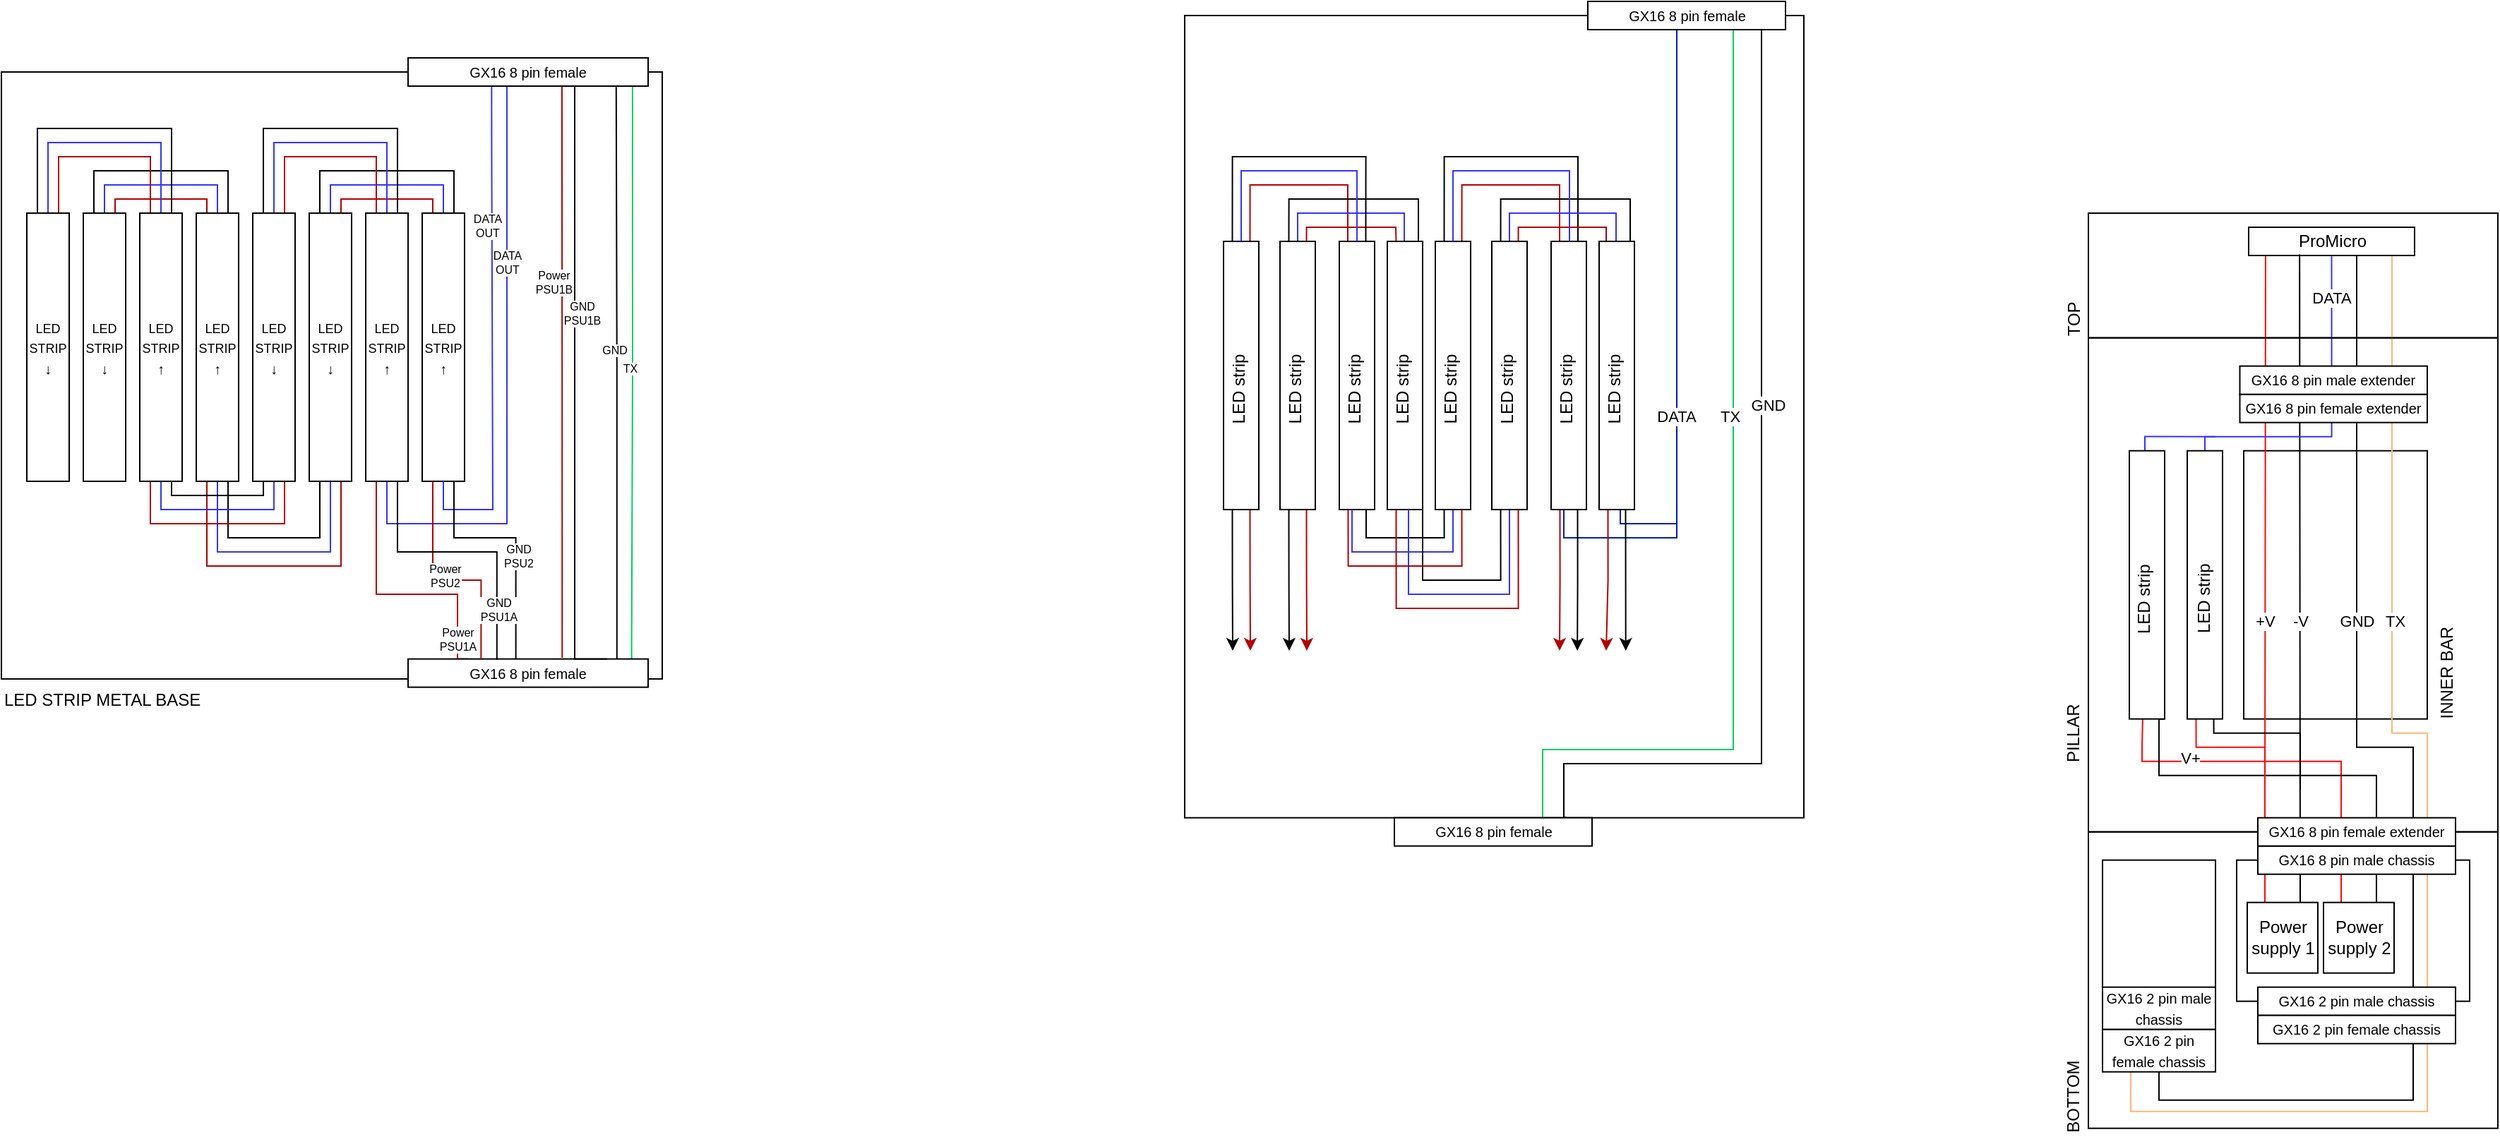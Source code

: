 <mxfile version="24.8.3">
  <diagram name="Pagina-1" id="Ac-OBfrbWdnEvAkecJNc">
    <mxGraphModel dx="2549" dy="418" grid="1" gridSize="10" guides="1" tooltips="1" connect="1" arrows="1" fold="1" page="1" pageScale="1" pageWidth="827" pageHeight="1169" math="0" shadow="0">
      <root>
        <mxCell id="0" />
        <mxCell id="1" parent="0" />
        <mxCell id="9Q_260vBjeD41utI28-m-216" value="" style="rounded=0;whiteSpace=wrap;html=1;fillColor=none;movable=1;resizable=1;rotatable=1;deletable=1;editable=1;locked=0;connectable=1;" vertex="1" parent="1">
          <mxGeometry x="-1388" y="150" width="468" height="430" as="geometry" />
        </mxCell>
        <mxCell id="9Q_260vBjeD41utI28-m-12" value="" style="rounded=0;whiteSpace=wrap;html=1;fillColor=none;movable=1;resizable=1;rotatable=1;deletable=1;editable=1;locked=0;connectable=1;" vertex="1" parent="1">
          <mxGeometry x="-550" y="110" width="438.5" height="568.34" as="geometry" />
        </mxCell>
        <mxCell id="3HV2FhbQtEpWxZIPtwy0-86" value="" style="rounded=0;whiteSpace=wrap;html=1;fillColor=none;movable=1;resizable=1;rotatable=1;deletable=1;editable=1;locked=0;connectable=1;" parent="1" vertex="1">
          <mxGeometry x="195" y="708.34" width="165" height="100" as="geometry" />
        </mxCell>
        <mxCell id="3HV2FhbQtEpWxZIPtwy0-142" value="" style="rounded=0;whiteSpace=wrap;html=1;fillColor=none;movable=1;resizable=1;rotatable=1;deletable=1;editable=1;locked=0;connectable=1;" parent="1" vertex="1">
          <mxGeometry x="90" y="688.34" width="290" height="210" as="geometry" />
        </mxCell>
        <mxCell id="3HV2FhbQtEpWxZIPtwy0-84" value="" style="rounded=0;whiteSpace=wrap;html=1;fillColor=none;movable=1;resizable=1;rotatable=1;deletable=1;editable=1;locked=0;connectable=1;" parent="1" vertex="1">
          <mxGeometry x="90" y="338.34" width="290" height="350" as="geometry" />
        </mxCell>
        <mxCell id="3HV2FhbQtEpWxZIPtwy0-1" value="" style="rounded=0;whiteSpace=wrap;html=1;strokeWidth=1;fillColor=none;movable=1;resizable=1;rotatable=1;deletable=1;editable=1;locked=0;connectable=1;" parent="1" vertex="1">
          <mxGeometry x="200" y="418.34" width="130" height="190" as="geometry" />
        </mxCell>
        <mxCell id="3HV2FhbQtEpWxZIPtwy0-29" style="edgeStyle=orthogonalEdgeStyle;rounded=0;orthogonalLoop=1;jettySize=auto;html=1;endArrow=none;endFill=0;fillColor=#f8cecc;gradientColor=#ea6b66;strokeColor=#FF0808;entryX=0.102;entryY=0.983;entryDx=0;entryDy=0;entryPerimeter=0;" parent="1" target="3HV2FhbQtEpWxZIPtwy0-8" edge="1">
          <mxGeometry relative="1" as="geometry">
            <mxPoint x="220" y="378.34" as="targetPoint" />
            <mxPoint x="215" y="738.34" as="sourcePoint" />
            <Array as="points">
              <mxPoint x="215" y="668.34" />
              <mxPoint x="216" y="668.34" />
            </Array>
          </mxGeometry>
        </mxCell>
        <mxCell id="3HV2FhbQtEpWxZIPtwy0-30" value="+V" style="edgeLabel;html=1;align=center;verticalAlign=middle;resizable=0;points=[];" parent="3HV2FhbQtEpWxZIPtwy0-29" vertex="1" connectable="0">
          <mxGeometry x="-0.008" y="1" relative="1" as="geometry">
            <mxPoint y="28" as="offset" />
          </mxGeometry>
        </mxCell>
        <mxCell id="3HV2FhbQtEpWxZIPtwy0-40" style="edgeStyle=orthogonalEdgeStyle;rounded=0;orthogonalLoop=1;jettySize=auto;html=1;endArrow=none;endFill=0;entryX=0.307;entryY=0.964;entryDx=0;entryDy=0;entryPerimeter=0;" parent="1" target="3HV2FhbQtEpWxZIPtwy0-8" edge="1">
          <mxGeometry relative="1" as="geometry">
            <mxPoint x="244" y="368.34" as="targetPoint" />
            <mxPoint x="240" y="678.34" as="sourcePoint" />
            <Array as="points">
              <mxPoint x="240" y="738.34" />
              <mxPoint x="240" y="688.34" />
            </Array>
          </mxGeometry>
        </mxCell>
        <mxCell id="3HV2FhbQtEpWxZIPtwy0-41" value="-V" style="edgeLabel;html=1;align=center;verticalAlign=middle;resizable=0;points=[];" parent="3HV2FhbQtEpWxZIPtwy0-40" vertex="1" connectable="0">
          <mxGeometry x="-0.061" relative="1" as="geometry">
            <mxPoint y="-16" as="offset" />
          </mxGeometry>
        </mxCell>
        <mxCell id="3HV2FhbQtEpWxZIPtwy0-5" value="Power supply 1" style="rounded=0;whiteSpace=wrap;html=1;strokeWidth=1;fillColor=none;" parent="1" vertex="1">
          <mxGeometry x="202.5" y="738.34" width="50" height="50" as="geometry" />
        </mxCell>
        <mxCell id="3HV2FhbQtEpWxZIPtwy0-65" style="edgeStyle=orthogonalEdgeStyle;rounded=0;orthogonalLoop=1;jettySize=auto;html=1;endArrow=none;endFill=0;strokeColor=#FF0808;" parent="1" edge="1">
          <mxGeometry relative="1" as="geometry">
            <mxPoint x="216" y="250" as="targetPoint" />
            <mxPoint x="216" y="250" as="sourcePoint" />
          </mxGeometry>
        </mxCell>
        <mxCell id="3HV2FhbQtEpWxZIPtwy0-68" style="edgeStyle=orthogonalEdgeStyle;rounded=0;orthogonalLoop=1;jettySize=auto;html=1;exitX=0.75;exitY=1;exitDx=0;exitDy=0;endArrow=none;endFill=0;entryX=0.5;entryY=1;entryDx=0;entryDy=0;" parent="1" source="3HV2FhbQtEpWxZIPtwy0-8" target="3HV2FhbQtEpWxZIPtwy0-169" edge="1">
          <mxGeometry relative="1" as="geometry">
            <mxPoint x="284.75" y="860.84" as="targetPoint" />
            <Array as="points">
              <mxPoint x="280" y="280.34" />
              <mxPoint x="280" y="628.34" />
              <mxPoint x="320" y="628.34" />
              <mxPoint x="320" y="878.34" />
              <mxPoint x="140" y="878.34" />
            </Array>
          </mxGeometry>
        </mxCell>
        <mxCell id="3HV2FhbQtEpWxZIPtwy0-71" value="GND" style="edgeLabel;html=1;align=center;verticalAlign=middle;resizable=0;points=[];" parent="3HV2FhbQtEpWxZIPtwy0-68" vertex="1" connectable="0">
          <mxGeometry x="0.041" y="-2" relative="1" as="geometry">
            <mxPoint x="-38" y="-132" as="offset" />
          </mxGeometry>
        </mxCell>
        <mxCell id="3HV2FhbQtEpWxZIPtwy0-70" style="edgeStyle=orthogonalEdgeStyle;rounded=0;orthogonalLoop=1;jettySize=auto;html=1;exitX=0.75;exitY=1;exitDx=0;exitDy=0;endArrow=none;endFill=0;strokeColor=#FFB570;strokeWidth=1;entryX=0.25;entryY=1;entryDx=0;entryDy=0;" parent="1" source="3HV2FhbQtEpWxZIPtwy0-8" target="3HV2FhbQtEpWxZIPtwy0-169" edge="1">
          <mxGeometry relative="1" as="geometry">
            <mxPoint x="284.75" y="885.84" as="targetPoint" />
            <Array as="points">
              <mxPoint x="305" y="280.34" />
              <mxPoint x="305" y="618.34" />
              <mxPoint x="330" y="618.34" />
              <mxPoint x="330" y="886.34" />
              <mxPoint x="120" y="886.34" />
            </Array>
          </mxGeometry>
        </mxCell>
        <mxCell id="3HV2FhbQtEpWxZIPtwy0-72" value="TX" style="edgeLabel;html=1;align=center;verticalAlign=middle;resizable=0;points=[];" parent="3HV2FhbQtEpWxZIPtwy0-70" vertex="1" connectable="0">
          <mxGeometry x="0.113" y="-3" relative="1" as="geometry">
            <mxPoint x="-20" y="-194" as="offset" />
          </mxGeometry>
        </mxCell>
        <mxCell id="3HV2FhbQtEpWxZIPtwy0-8" value="ProMicro" style="rounded=0;whiteSpace=wrap;html=1;fillColor=none;" parent="1" vertex="1">
          <mxGeometry x="203.5" y="260" width="117.5" height="20" as="geometry" />
        </mxCell>
        <mxCell id="3HV2FhbQtEpWxZIPtwy0-143" style="edgeStyle=orthogonalEdgeStyle;rounded=0;orthogonalLoop=1;jettySize=auto;html=1;exitX=0.25;exitY=0;exitDx=0;exitDy=0;endArrow=none;endFill=0;strokeColor=#FF0808;entryX=0.379;entryY=0.992;entryDx=0;entryDy=0;entryPerimeter=0;" parent="1" source="3HV2FhbQtEpWxZIPtwy0-42" target="3HV2FhbQtEpWxZIPtwy0-107" edge="1">
          <mxGeometry relative="1" as="geometry">
            <mxPoint x="170" y="628.34" as="targetPoint" />
            <Array as="points">
              <mxPoint x="269" y="638.34" />
              <mxPoint x="128" y="638.34" />
              <mxPoint x="128" y="628.34" />
            </Array>
          </mxGeometry>
        </mxCell>
        <mxCell id="3HV2FhbQtEpWxZIPtwy0-144" style="edgeStyle=orthogonalEdgeStyle;rounded=0;orthogonalLoop=1;jettySize=auto;html=1;exitX=0.75;exitY=0;exitDx=0;exitDy=0;endArrow=none;endFill=0;entryX=1;entryY=1;entryDx=0;entryDy=0;" parent="1" source="3HV2FhbQtEpWxZIPtwy0-42" target="3HV2FhbQtEpWxZIPtwy0-107" edge="1">
          <mxGeometry relative="1" as="geometry">
            <mxPoint x="140" y="628.34" as="targetPoint" />
            <Array as="points">
              <mxPoint x="294" y="648.34" />
              <mxPoint x="140" y="648.34" />
              <mxPoint x="140" y="608.34" />
            </Array>
          </mxGeometry>
        </mxCell>
        <mxCell id="3HV2FhbQtEpWxZIPtwy0-42" value="Power supply 2" style="rounded=0;whiteSpace=wrap;html=1;strokeWidth=1;fillColor=none;" parent="1" vertex="1">
          <mxGeometry x="256.5" y="738.34" width="50" height="50" as="geometry" />
        </mxCell>
        <mxCell id="3HV2FhbQtEpWxZIPtwy0-66" style="edgeStyle=orthogonalEdgeStyle;rounded=0;orthogonalLoop=1;jettySize=auto;html=1;exitX=0.501;exitY=0.011;exitDx=0;exitDy=0;entryX=0.5;entryY=1;entryDx=0;entryDy=0;endArrow=none;endFill=0;strokeColor=#3333FF;exitPerimeter=0;" parent="1" source="3HV2FhbQtEpWxZIPtwy0-52" target="3HV2FhbQtEpWxZIPtwy0-8" edge="1">
          <mxGeometry relative="1" as="geometry">
            <mxPoint x="172.5" y="400.0" as="sourcePoint" />
            <Array as="points">
              <mxPoint x="173" y="408.34" />
              <mxPoint x="262" y="408.34" />
            </Array>
          </mxGeometry>
        </mxCell>
        <mxCell id="3HV2FhbQtEpWxZIPtwy0-67" value="DATA" style="edgeLabel;html=1;align=center;verticalAlign=middle;resizable=0;points=[];" parent="3HV2FhbQtEpWxZIPtwy0-66" vertex="1" connectable="0">
          <mxGeometry x="-0.258" y="-1" relative="1" as="geometry">
            <mxPoint x="16" y="-100" as="offset" />
          </mxGeometry>
        </mxCell>
        <mxCell id="3HV2FhbQtEpWxZIPtwy0-154" style="edgeStyle=orthogonalEdgeStyle;rounded=0;orthogonalLoop=1;jettySize=auto;html=1;exitX=0.25;exitY=1;exitDx=0;exitDy=0;endArrow=none;endFill=0;strokeColor=#FF0808;" parent="1" source="3HV2FhbQtEpWxZIPtwy0-52" edge="1">
          <mxGeometry relative="1" as="geometry">
            <mxPoint x="215" y="668.34" as="targetPoint" />
            <Array as="points">
              <mxPoint x="166" y="628.34" />
              <mxPoint x="215" y="628.34" />
            </Array>
          </mxGeometry>
        </mxCell>
        <mxCell id="9Q_260vBjeD41utI28-m-1" value="V+" style="edgeLabel;html=1;align=center;verticalAlign=middle;resizable=0;points=[];" vertex="1" connectable="0" parent="3HV2FhbQtEpWxZIPtwy0-154">
          <mxGeometry x="-0.633" y="-9" relative="1" as="geometry">
            <mxPoint x="-5" y="-2" as="offset" />
          </mxGeometry>
        </mxCell>
        <mxCell id="3HV2FhbQtEpWxZIPtwy0-155" style="edgeStyle=orthogonalEdgeStyle;rounded=0;orthogonalLoop=1;jettySize=auto;html=1;exitX=0.75;exitY=1;exitDx=0;exitDy=0;endArrow=none;endFill=0;" parent="1" source="3HV2FhbQtEpWxZIPtwy0-52" edge="1">
          <mxGeometry relative="1" as="geometry">
            <mxPoint x="240" y="658.34" as="targetPoint" />
            <Array as="points">
              <mxPoint x="179" y="618.34" />
              <mxPoint x="240" y="618.34" />
            </Array>
          </mxGeometry>
        </mxCell>
        <mxCell id="3HV2FhbQtEpWxZIPtwy0-52" value="" style="rounded=0;whiteSpace=wrap;html=1;" parent="1" vertex="1">
          <mxGeometry x="160" y="418.34" width="25" height="190" as="geometry" />
        </mxCell>
        <mxCell id="3HV2FhbQtEpWxZIPtwy0-64" value="LED strip" style="text;html=1;strokeColor=none;fillColor=none;align=center;verticalAlign=middle;whiteSpace=wrap;rounded=0;rotation=-90;" parent="1" vertex="1">
          <mxGeometry x="142.5" y="508.34" width="60" height="30" as="geometry" />
        </mxCell>
        <mxCell id="3HV2FhbQtEpWxZIPtwy0-85" value="" style="rounded=0;whiteSpace=wrap;html=1;fillColor=none;movable=1;resizable=1;rotatable=1;deletable=1;editable=1;locked=0;connectable=1;" parent="1" vertex="1">
          <mxGeometry x="90" y="250" width="290" height="88.34" as="geometry" />
        </mxCell>
        <mxCell id="3HV2FhbQtEpWxZIPtwy0-87" value="TOP" style="text;html=1;strokeColor=none;fillColor=none;align=left;verticalAlign=middle;whiteSpace=wrap;rounded=0;rotation=-90;" parent="1" vertex="1">
          <mxGeometry x="50" y="298.34" width="60" height="21.66" as="geometry" />
        </mxCell>
        <mxCell id="3HV2FhbQtEpWxZIPtwy0-88" value="PILLAR" style="text;html=1;strokeColor=none;fillColor=none;align=center;verticalAlign=middle;whiteSpace=wrap;rounded=0;rotation=-90;" parent="1" vertex="1">
          <mxGeometry x="50" y="603.34" width="60" height="30" as="geometry" />
        </mxCell>
        <mxCell id="3HV2FhbQtEpWxZIPtwy0-97" value="GX16 8 pin female extender" style="rounded=0;whiteSpace=wrap;html=1;fontSize=10;" parent="1" vertex="1">
          <mxGeometry x="197.25" y="378.34" width="132.75" height="20" as="geometry" />
        </mxCell>
        <mxCell id="3HV2FhbQtEpWxZIPtwy0-112" style="edgeStyle=orthogonalEdgeStyle;rounded=0;orthogonalLoop=1;jettySize=auto;html=1;endArrow=none;endFill=0;strokeColor=#3333FF;" parent="1" source="3HV2FhbQtEpWxZIPtwy0-107" edge="1">
          <mxGeometry relative="1" as="geometry">
            <mxPoint x="180" y="408.34" as="targetPoint" />
            <Array as="points">
              <mxPoint x="130" y="408.34" />
            </Array>
          </mxGeometry>
        </mxCell>
        <mxCell id="3HV2FhbQtEpWxZIPtwy0-119" value="" style="rounded=0;whiteSpace=wrap;html=1;fillColor=none;movable=1;resizable=1;rotatable=1;deletable=1;editable=1;locked=0;connectable=1;" parent="1" vertex="1">
          <mxGeometry x="100" y="708.34" width="80" height="100" as="geometry" />
        </mxCell>
        <mxCell id="3HV2FhbQtEpWxZIPtwy0-95" value="&lt;font style=&quot;font-size: 10px;&quot;&gt;GX16 8 pin male extender&lt;/font&gt;" style="rounded=0;whiteSpace=wrap;html=1;" parent="1" vertex="1">
          <mxGeometry x="197.25" y="358.34" width="132.75" height="20" as="geometry" />
        </mxCell>
        <mxCell id="3HV2FhbQtEpWxZIPtwy0-125" value="&lt;font style=&quot;font-size: 10px;&quot;&gt;GX16 8 pin male chassis&lt;/font&gt;" style="rounded=0;whiteSpace=wrap;html=1;" parent="1" vertex="1">
          <mxGeometry x="210" y="698.34" width="140" height="20" as="geometry" />
        </mxCell>
        <mxCell id="3HV2FhbQtEpWxZIPtwy0-130" value="&lt;font style=&quot;font-size: 10px;&quot;&gt;GX16 2 pin male chassis&lt;/font&gt;" style="rounded=0;whiteSpace=wrap;html=1;" parent="1" vertex="1">
          <mxGeometry x="210" y="798.34" width="140" height="20" as="geometry" />
        </mxCell>
        <mxCell id="3HV2FhbQtEpWxZIPtwy0-121" value="&lt;font style=&quot;font-size: 10px;&quot;&gt;GX16 2 pin male chassis&lt;/font&gt;" style="rounded=0;whiteSpace=wrap;html=1;" parent="1" vertex="1">
          <mxGeometry x="100" y="798.34" width="80" height="30" as="geometry" />
        </mxCell>
        <mxCell id="3HV2FhbQtEpWxZIPtwy0-160" value="BOTTOM" style="text;html=1;strokeColor=none;fillColor=none;align=left;verticalAlign=middle;whiteSpace=wrap;rounded=0;rotation=-90;" parent="1" vertex="1">
          <mxGeometry x="50" y="858.34" width="60" height="30" as="geometry" />
        </mxCell>
        <mxCell id="3HV2FhbQtEpWxZIPtwy0-105" value="&lt;font style=&quot;font-size: 10px;&quot;&gt;GX16 8 pin female extender&lt;/font&gt;" style="rounded=0;whiteSpace=wrap;html=1;" parent="1" vertex="1">
          <mxGeometry x="210" y="678.34" width="140" height="20" as="geometry" />
        </mxCell>
        <mxCell id="3HV2FhbQtEpWxZIPtwy0-168" value="&lt;font style=&quot;font-size: 10px;&quot;&gt;GX16 2 pin female chassis&lt;/font&gt;" style="rounded=0;whiteSpace=wrap;html=1;" parent="1" vertex="1">
          <mxGeometry x="210" y="818.34" width="140" height="20" as="geometry" />
        </mxCell>
        <mxCell id="3HV2FhbQtEpWxZIPtwy0-169" value="&lt;font style=&quot;font-size: 10px;&quot;&gt;GX16 2 pin female chassis&lt;/font&gt;" style="rounded=0;whiteSpace=wrap;html=1;" parent="1" vertex="1">
          <mxGeometry x="100" y="828.34" width="80" height="30" as="geometry" />
        </mxCell>
        <mxCell id="3HV2FhbQtEpWxZIPtwy0-170" value="INNER BAR" style="text;html=1;strokeColor=none;fillColor=none;align=center;verticalAlign=middle;whiteSpace=wrap;rounded=0;rotation=-90;" parent="1" vertex="1">
          <mxGeometry x="300" y="548.34" width="87.5" height="55" as="geometry" />
        </mxCell>
        <mxCell id="9Q_260vBjeD41utI28-m-32" style="edgeStyle=orthogonalEdgeStyle;rounded=0;orthogonalLoop=1;jettySize=auto;html=1;exitX=0.75;exitY=1;exitDx=0;exitDy=0;entryX=0.75;entryY=0;entryDx=0;entryDy=0;endArrow=none;endFill=0;strokeColor=#00CC66;fillColor=#6d8764;movable=1;resizable=1;rotatable=1;deletable=1;editable=1;locked=0;connectable=1;" edge="1" parent="1" source="9Q_260vBjeD41utI28-m-13" target="9Q_260vBjeD41utI28-m-16">
          <mxGeometry relative="1" as="geometry">
            <Array as="points">
              <mxPoint x="-161.5" y="120" />
              <mxPoint x="-161.5" y="630" />
              <mxPoint x="-296.5" y="630" />
            </Array>
          </mxGeometry>
        </mxCell>
        <mxCell id="9Q_260vBjeD41utI28-m-35" value="TX" style="edgeLabel;html=1;align=center;verticalAlign=middle;resizable=1;points=[];movable=1;rotatable=1;deletable=1;editable=1;locked=0;connectable=1;" vertex="1" connectable="0" parent="9Q_260vBjeD41utI28-m-32">
          <mxGeometry x="-0.208" y="-3" relative="1" as="geometry">
            <mxPoint as="offset" />
          </mxGeometry>
        </mxCell>
        <mxCell id="9Q_260vBjeD41utI28-m-33" style="edgeStyle=orthogonalEdgeStyle;rounded=0;orthogonalLoop=1;jettySize=auto;html=1;exitX=1;exitY=1;exitDx=0;exitDy=0;entryX=0.867;entryY=0.083;entryDx=0;entryDy=0;endArrow=none;endFill=0;movable=1;resizable=1;rotatable=1;deletable=1;editable=1;locked=0;connectable=1;entryPerimeter=0;" edge="1" parent="1" source="9Q_260vBjeD41utI28-m-13" target="9Q_260vBjeD41utI28-m-16">
          <mxGeometry relative="1" as="geometry">
            <Array as="points">
              <mxPoint x="-141.5" y="120" />
              <mxPoint x="-141.5" y="640" />
              <mxPoint x="-281.5" y="640" />
              <mxPoint x="-281.5" y="678" />
              <mxPoint x="-280.5" y="678" />
            </Array>
          </mxGeometry>
        </mxCell>
        <mxCell id="9Q_260vBjeD41utI28-m-34" value="GND" style="edgeLabel;html=1;align=center;verticalAlign=middle;resizable=1;points=[];movable=1;rotatable=1;deletable=1;editable=1;locked=0;connectable=1;" vertex="1" connectable="0" parent="9Q_260vBjeD41utI28-m-33">
          <mxGeometry x="-0.213" y="4" relative="1" as="geometry">
            <mxPoint as="offset" />
          </mxGeometry>
        </mxCell>
        <mxCell id="9Q_260vBjeD41utI28-m-36" style="rounded=0;orthogonalLoop=1;jettySize=auto;html=1;exitX=0.45;exitY=1;exitDx=0;exitDy=0;fillColor=#0050ef;strokeColor=#001DBC;endArrow=none;endFill=0;edgeStyle=orthogonalEdgeStyle;exitPerimeter=0;movable=1;resizable=1;rotatable=1;deletable=1;editable=1;locked=0;connectable=1;" edge="1" parent="1" source="9Q_260vBjeD41utI28-m-13">
          <mxGeometry relative="1" as="geometry">
            <mxPoint x="-241.5" y="460" as="targetPoint" />
            <Array as="points">
              <mxPoint x="-201.5" y="470" />
              <mxPoint x="-241.5" y="470" />
            </Array>
          </mxGeometry>
        </mxCell>
        <mxCell id="9Q_260vBjeD41utI28-m-72" style="rounded=0;orthogonalLoop=1;jettySize=auto;html=1;endArrow=none;endFill=0;fillColor=#0050ef;strokeColor=#001DBC;edgeStyle=orthogonalEdgeStyle;movable=1;resizable=1;rotatable=1;deletable=1;editable=1;locked=0;connectable=1;" edge="1" parent="1">
          <mxGeometry relative="1" as="geometry">
            <mxPoint x="-201.5" y="470" as="sourcePoint" />
            <mxPoint x="-281.5" y="460" as="targetPoint" />
            <Array as="points">
              <mxPoint x="-201.5" y="480" />
              <mxPoint x="-281.5" y="480" />
            </Array>
          </mxGeometry>
        </mxCell>
        <mxCell id="9Q_260vBjeD41utI28-m-73" value="DATA" style="edgeLabel;html=1;align=center;verticalAlign=middle;resizable=1;points=[];movable=1;rotatable=1;deletable=1;editable=1;locked=0;connectable=1;" vertex="1" connectable="0" parent="9Q_260vBjeD41utI28-m-72">
          <mxGeometry x="0.101" y="-2" relative="1" as="geometry">
            <mxPoint x="50" y="-84" as="offset" />
          </mxGeometry>
        </mxCell>
        <mxCell id="9Q_260vBjeD41utI28-m-13" value="&lt;font style=&quot;font-size: 10px;&quot;&gt;GX16 8 pin female&lt;/font&gt;" style="rounded=0;whiteSpace=wrap;html=1;movable=1;resizable=1;rotatable=1;deletable=1;editable=1;locked=0;connectable=1;" vertex="1" parent="1">
          <mxGeometry x="-264.5" y="100.0" width="140" height="20" as="geometry" />
        </mxCell>
        <mxCell id="9Q_260vBjeD41utI28-m-16" value="&lt;font style=&quot;font-size: 10px;&quot;&gt;GX16 8 pin female&lt;/font&gt;" style="rounded=0;whiteSpace=wrap;html=1;movable=1;resizable=1;rotatable=1;deletable=1;editable=1;locked=0;connectable=1;" vertex="1" parent="1">
          <mxGeometry x="-401.5" y="678.34" width="140" height="20" as="geometry" />
        </mxCell>
        <mxCell id="9Q_260vBjeD41utI28-m-19" value="" style="group" vertex="1" connectable="0" parent="1">
          <mxGeometry x="115.0" y="418.34" width="30.0" height="190.0" as="geometry" />
        </mxCell>
        <mxCell id="3HV2FhbQtEpWxZIPtwy0-107" value="" style="rounded=0;whiteSpace=wrap;html=1;" parent="9Q_260vBjeD41utI28-m-19" vertex="1">
          <mxGeometry x="4.0" width="25" height="190" as="geometry" />
        </mxCell>
        <mxCell id="3HV2FhbQtEpWxZIPtwy0-108" value="LED strip" style="text;html=1;strokeColor=none;fillColor=none;align=center;verticalAlign=middle;whiteSpace=wrap;rounded=0;rotation=-90;" parent="9Q_260vBjeD41utI28-m-19" vertex="1">
          <mxGeometry x="-15.0" y="90" width="60" height="30" as="geometry" />
        </mxCell>
        <mxCell id="9Q_260vBjeD41utI28-m-23" value="" style="group;movable=1;resizable=1;rotatable=1;deletable=1;editable=1;locked=0;connectable=1;" vertex="1" connectable="0" parent="1">
          <mxGeometry x="-541.5" y="211.66" width="45.0" height="248.34" as="geometry" />
        </mxCell>
        <mxCell id="9Q_260vBjeD41utI28-m-20" value="" style="group;movable=1;resizable=1;rotatable=1;deletable=1;editable=1;locked=0;connectable=1;" vertex="1" connectable="0" parent="9Q_260vBjeD41utI28-m-23">
          <mxGeometry x="15" y="58.34" width="30.0" height="190.0" as="geometry" />
        </mxCell>
        <mxCell id="9Q_260vBjeD41utI28-m-122" style="edgeStyle=orthogonalEdgeStyle;rounded=0;orthogonalLoop=1;jettySize=auto;html=1;exitX=0.75;exitY=0;exitDx=0;exitDy=0;endArrow=none;endFill=0;fillColor=#e51400;strokeColor=#B20000;movable=1;resizable=1;rotatable=1;deletable=1;editable=1;locked=0;connectable=1;" edge="1" parent="9Q_260vBjeD41utI28-m-20" source="9Q_260vBjeD41utI28-m-21">
          <mxGeometry relative="1" as="geometry">
            <mxPoint x="92.0" y="0.143" as="targetPoint" />
            <Array as="points">
              <mxPoint x="23" y="-40" />
              <mxPoint x="92" y="-40" />
            </Array>
          </mxGeometry>
        </mxCell>
        <mxCell id="9Q_260vBjeD41utI28-m-160" style="edgeStyle=orthogonalEdgeStyle;rounded=0;orthogonalLoop=1;jettySize=auto;html=1;exitX=0.75;exitY=1;exitDx=0;exitDy=0;fillColor=#e51400;strokeColor=#B20000;movable=1;resizable=1;rotatable=1;deletable=1;editable=1;locked=0;connectable=1;" edge="1" parent="9Q_260vBjeD41utI28-m-20" source="9Q_260vBjeD41utI28-m-21">
          <mxGeometry relative="1" as="geometry">
            <mxPoint x="23.0" y="290" as="targetPoint" />
          </mxGeometry>
        </mxCell>
        <mxCell id="9Q_260vBjeD41utI28-m-161" style="edgeStyle=orthogonalEdgeStyle;rounded=0;orthogonalLoop=1;jettySize=auto;html=1;exitX=0.25;exitY=1;exitDx=0;exitDy=0;movable=1;resizable=1;rotatable=1;deletable=1;editable=1;locked=0;connectable=1;" edge="1" parent="9Q_260vBjeD41utI28-m-20" source="9Q_260vBjeD41utI28-m-21">
          <mxGeometry relative="1" as="geometry">
            <mxPoint x="10.5" y="290" as="targetPoint" />
          </mxGeometry>
        </mxCell>
        <mxCell id="9Q_260vBjeD41utI28-m-21" value="" style="rounded=0;whiteSpace=wrap;html=1;movable=1;resizable=1;rotatable=1;deletable=1;editable=1;locked=0;connectable=1;" vertex="1" parent="9Q_260vBjeD41utI28-m-20">
          <mxGeometry x="4.0" width="25" height="190" as="geometry" />
        </mxCell>
        <mxCell id="9Q_260vBjeD41utI28-m-22" value="LED strip" style="text;html=1;strokeColor=none;fillColor=none;align=center;verticalAlign=middle;whiteSpace=wrap;rounded=0;rotation=-90;movable=1;resizable=1;rotatable=1;deletable=1;editable=1;locked=0;connectable=1;" vertex="1" parent="9Q_260vBjeD41utI28-m-20">
          <mxGeometry x="-15.0" y="90" width="60" height="30" as="geometry" />
        </mxCell>
        <mxCell id="9Q_260vBjeD41utI28-m-29" value="" style="group;movable=1;resizable=1;rotatable=1;deletable=1;editable=1;locked=0;connectable=1;" vertex="1" connectable="0" parent="1">
          <mxGeometry x="-486.5" y="270" width="30.0" height="190.0" as="geometry" />
        </mxCell>
        <mxCell id="9Q_260vBjeD41utI28-m-114" style="edgeStyle=orthogonalEdgeStyle;rounded=0;orthogonalLoop=1;jettySize=auto;html=1;exitX=0.5;exitY=0;exitDx=0;exitDy=0;endArrow=none;endFill=0;strokeColor=#3333FF;movable=1;resizable=1;rotatable=1;deletable=1;editable=1;locked=0;connectable=1;" edge="1" parent="9Q_260vBjeD41utI28-m-29" source="9Q_260vBjeD41utI28-m-30">
          <mxGeometry relative="1" as="geometry">
            <mxPoint x="92.0" y="-0.276" as="targetPoint" />
            <Array as="points">
              <mxPoint x="17" y="-20" />
              <mxPoint x="92" y="-20" />
            </Array>
          </mxGeometry>
        </mxCell>
        <mxCell id="9Q_260vBjeD41utI28-m-115" style="edgeStyle=orthogonalEdgeStyle;rounded=0;orthogonalLoop=1;jettySize=auto;html=1;exitX=0.25;exitY=0;exitDx=0;exitDy=0;endArrow=none;endFill=0;movable=1;resizable=1;rotatable=1;deletable=1;editable=1;locked=0;connectable=1;" edge="1" parent="9Q_260vBjeD41utI28-m-29" source="9Q_260vBjeD41utI28-m-30">
          <mxGeometry relative="1" as="geometry">
            <mxPoint x="102.0" y="-0.276" as="targetPoint" />
            <Array as="points">
              <mxPoint x="10" y="-30" />
              <mxPoint x="102" y="-30" />
            </Array>
          </mxGeometry>
        </mxCell>
        <mxCell id="9Q_260vBjeD41utI28-m-158" style="edgeStyle=orthogonalEdgeStyle;rounded=0;orthogonalLoop=1;jettySize=auto;html=1;exitX=0.75;exitY=1;exitDx=0;exitDy=0;fillColor=#e51400;strokeColor=#B20000;movable=1;resizable=1;rotatable=1;deletable=1;editable=1;locked=0;connectable=1;" edge="1" parent="9Q_260vBjeD41utI28-m-29" source="9Q_260vBjeD41utI28-m-30">
          <mxGeometry relative="1" as="geometry">
            <mxPoint x="23.0" y="290" as="targetPoint" />
          </mxGeometry>
        </mxCell>
        <mxCell id="9Q_260vBjeD41utI28-m-159" style="edgeStyle=orthogonalEdgeStyle;rounded=0;orthogonalLoop=1;jettySize=auto;html=1;exitX=0.25;exitY=1;exitDx=0;exitDy=0;movable=1;resizable=1;rotatable=1;deletable=1;editable=1;locked=0;connectable=1;" edge="1" parent="9Q_260vBjeD41utI28-m-29" source="9Q_260vBjeD41utI28-m-30">
          <mxGeometry relative="1" as="geometry">
            <mxPoint x="10.5" y="290" as="targetPoint" />
          </mxGeometry>
        </mxCell>
        <mxCell id="9Q_260vBjeD41utI28-m-30" value="" style="rounded=0;whiteSpace=wrap;html=1;movable=1;resizable=1;rotatable=1;deletable=1;editable=1;locked=0;connectable=1;" vertex="1" parent="9Q_260vBjeD41utI28-m-29">
          <mxGeometry x="4.0" width="25" height="190" as="geometry" />
        </mxCell>
        <mxCell id="9Q_260vBjeD41utI28-m-31" value="LED strip" style="text;html=1;strokeColor=none;fillColor=none;align=center;verticalAlign=middle;whiteSpace=wrap;rounded=0;rotation=-90;movable=1;resizable=1;rotatable=1;deletable=1;editable=1;locked=0;connectable=1;" vertex="1" parent="9Q_260vBjeD41utI28-m-29">
          <mxGeometry x="-15.0" y="90" width="60" height="30" as="geometry" />
        </mxCell>
        <mxCell id="9Q_260vBjeD41utI28-m-103" value="" style="group;movable=1;resizable=1;rotatable=1;deletable=1;editable=1;locked=0;connectable=1;" vertex="1" connectable="0" parent="1">
          <mxGeometry x="-444.5" y="270" width="30.0" height="190.0" as="geometry" />
        </mxCell>
        <mxCell id="9Q_260vBjeD41utI28-m-104" value="" style="rounded=0;whiteSpace=wrap;html=1;movable=1;resizable=1;rotatable=1;deletable=1;editable=1;locked=0;connectable=1;" vertex="1" parent="9Q_260vBjeD41utI28-m-103">
          <mxGeometry x="4.0" width="25" height="190" as="geometry" />
        </mxCell>
        <mxCell id="9Q_260vBjeD41utI28-m-105" value="LED strip" style="text;html=1;strokeColor=none;fillColor=none;align=center;verticalAlign=middle;whiteSpace=wrap;rounded=0;rotation=-90;movable=1;resizable=1;rotatable=1;deletable=1;editable=1;locked=0;connectable=1;" vertex="1" parent="9Q_260vBjeD41utI28-m-103">
          <mxGeometry x="-15.0" y="90" width="60" height="30" as="geometry" />
        </mxCell>
        <mxCell id="9Q_260vBjeD41utI28-m-109" value="" style="group;movable=1;resizable=1;rotatable=1;deletable=1;editable=1;locked=0;connectable=1;" vertex="1" connectable="0" parent="1">
          <mxGeometry x="-425.5" y="211.66" width="45.0" height="248.34" as="geometry" />
        </mxCell>
        <mxCell id="9Q_260vBjeD41utI28-m-110" value="" style="group;movable=1;resizable=1;rotatable=1;deletable=1;editable=1;locked=0;connectable=1;" vertex="1" connectable="0" parent="9Q_260vBjeD41utI28-m-109">
          <mxGeometry x="15" y="58.34" width="30.0" height="190.0" as="geometry" />
        </mxCell>
        <mxCell id="9Q_260vBjeD41utI28-m-111" value="" style="rounded=0;whiteSpace=wrap;html=1;movable=1;resizable=1;rotatable=1;deletable=1;editable=1;locked=0;connectable=1;" vertex="1" parent="9Q_260vBjeD41utI28-m-110">
          <mxGeometry x="4.0" width="25" height="190" as="geometry" />
        </mxCell>
        <mxCell id="9Q_260vBjeD41utI28-m-112" value="LED strip" style="text;html=1;strokeColor=none;fillColor=none;align=center;verticalAlign=middle;whiteSpace=wrap;rounded=0;rotation=-90;movable=1;resizable=1;rotatable=1;deletable=1;editable=1;locked=0;connectable=1;" vertex="1" parent="9Q_260vBjeD41utI28-m-110">
          <mxGeometry x="-15.0" y="90" width="60" height="30" as="geometry" />
        </mxCell>
        <mxCell id="9Q_260vBjeD41utI28-m-113" style="edgeStyle=orthogonalEdgeStyle;rounded=0;orthogonalLoop=1;jettySize=auto;html=1;exitX=0.75;exitY=0;exitDx=0;exitDy=0;entryX=0.25;entryY=0;entryDx=0;entryDy=0;endArrow=none;endFill=0;fillColor=#e51400;strokeColor=#B20000;movable=1;resizable=1;rotatable=1;deletable=1;editable=1;locked=0;connectable=1;" edge="1" parent="1" source="9Q_260vBjeD41utI28-m-30" target="9Q_260vBjeD41utI28-m-111">
          <mxGeometry relative="1" as="geometry">
            <Array as="points">
              <mxPoint x="-400.5" y="260" />
              <mxPoint x="-337.5" y="260" />
            </Array>
          </mxGeometry>
        </mxCell>
        <mxCell id="9Q_260vBjeD41utI28-m-120" style="edgeStyle=orthogonalEdgeStyle;rounded=0;orthogonalLoop=1;jettySize=auto;html=1;exitX=0.25;exitY=0;exitDx=0;exitDy=0;entryX=0.75;entryY=0;entryDx=0;entryDy=0;endArrow=none;endFill=0;movable=1;resizable=1;rotatable=1;deletable=1;editable=1;locked=0;connectable=1;" edge="1" parent="1" source="9Q_260vBjeD41utI28-m-21" target="9Q_260vBjeD41utI28-m-104">
          <mxGeometry relative="1" as="geometry">
            <Array as="points">
              <mxPoint x="-453.5" y="210.0" />
              <mxPoint x="-358.5" y="210.0" />
            </Array>
          </mxGeometry>
        </mxCell>
        <mxCell id="9Q_260vBjeD41utI28-m-121" style="edgeStyle=orthogonalEdgeStyle;rounded=0;orthogonalLoop=1;jettySize=auto;html=1;exitX=0.5;exitY=0;exitDx=0;exitDy=0;entryX=0.5;entryY=0;entryDx=0;entryDy=0;strokeColor=#3333FF;endArrow=none;endFill=0;movable=1;resizable=1;rotatable=1;deletable=1;editable=1;locked=0;connectable=1;" edge="1" parent="1" source="9Q_260vBjeD41utI28-m-21" target="9Q_260vBjeD41utI28-m-104">
          <mxGeometry relative="1" as="geometry">
            <Array as="points">
              <mxPoint x="-446.5" y="220.0" />
              <mxPoint x="-364.5" y="220.0" />
            </Array>
          </mxGeometry>
        </mxCell>
        <mxCell id="9Q_260vBjeD41utI28-m-128" value="" style="group;movable=1;resizable=1;rotatable=1;deletable=1;editable=1;locked=0;connectable=1;" vertex="1" connectable="0" parent="1">
          <mxGeometry x="-391.5" y="211.66" width="45.0" height="248.34" as="geometry" />
        </mxCell>
        <mxCell id="9Q_260vBjeD41utI28-m-129" value="" style="group;movable=1;resizable=1;rotatable=1;deletable=1;editable=1;locked=0;connectable=1;" vertex="1" connectable="0" parent="9Q_260vBjeD41utI28-m-128">
          <mxGeometry x="15" y="58.34" width="30.0" height="190.0" as="geometry" />
        </mxCell>
        <mxCell id="9Q_260vBjeD41utI28-m-130" style="edgeStyle=orthogonalEdgeStyle;rounded=0;orthogonalLoop=1;jettySize=auto;html=1;exitX=0.75;exitY=0;exitDx=0;exitDy=0;endArrow=none;endFill=0;fillColor=#e51400;strokeColor=#B20000;movable=1;resizable=1;rotatable=1;deletable=1;editable=1;locked=0;connectable=1;" edge="1" parent="9Q_260vBjeD41utI28-m-129" source="9Q_260vBjeD41utI28-m-131">
          <mxGeometry relative="1" as="geometry">
            <mxPoint x="92.0" y="0.143" as="targetPoint" />
            <Array as="points">
              <mxPoint x="23" y="-40" />
              <mxPoint x="92" y="-40" />
            </Array>
          </mxGeometry>
        </mxCell>
        <mxCell id="9Q_260vBjeD41utI28-m-147" style="edgeStyle=orthogonalEdgeStyle;rounded=0;orthogonalLoop=1;jettySize=auto;html=1;exitX=0.25;exitY=0;exitDx=0;exitDy=0;endArrow=none;endFill=0;movable=1;resizable=1;rotatable=1;deletable=1;editable=1;locked=0;connectable=1;" edge="1" parent="9Q_260vBjeD41utI28-m-129" source="9Q_260vBjeD41utI28-m-131">
          <mxGeometry relative="1" as="geometry">
            <mxPoint x="105.0" y="0.143" as="targetPoint" />
            <Array as="points">
              <mxPoint x="10" y="-60" />
              <mxPoint x="105" y="-60" />
            </Array>
          </mxGeometry>
        </mxCell>
        <mxCell id="9Q_260vBjeD41utI28-m-156" style="edgeStyle=orthogonalEdgeStyle;rounded=0;orthogonalLoop=1;jettySize=auto;html=1;exitX=0.5;exitY=1;exitDx=0;exitDy=0;endArrow=none;endFill=0;strokeColor=#3333FF;movable=1;resizable=1;rotatable=1;deletable=1;editable=1;locked=0;connectable=1;" edge="1" parent="9Q_260vBjeD41utI28-m-129" source="9Q_260vBjeD41utI28-m-131">
          <mxGeometry relative="1" as="geometry">
            <mxPoint x="-55.0" y="190.056" as="targetPoint" />
            <Array as="points">
              <mxPoint x="16" y="220" />
              <mxPoint x="-55" y="220" />
            </Array>
          </mxGeometry>
        </mxCell>
        <mxCell id="9Q_260vBjeD41utI28-m-157" style="edgeStyle=orthogonalEdgeStyle;rounded=0;orthogonalLoop=1;jettySize=auto;html=1;exitX=0.25;exitY=1;exitDx=0;exitDy=0;endArrow=none;endFill=0;movable=1;resizable=1;rotatable=1;deletable=1;editable=1;locked=0;connectable=1;" edge="1" parent="9Q_260vBjeD41utI28-m-129" source="9Q_260vBjeD41utI28-m-131">
          <mxGeometry relative="1" as="geometry">
            <mxPoint x="-45.0" y="190.056" as="targetPoint" />
            <Array as="points">
              <mxPoint x="10" y="210" />
              <mxPoint x="-45" y="210" />
            </Array>
          </mxGeometry>
        </mxCell>
        <mxCell id="9Q_260vBjeD41utI28-m-131" value="" style="rounded=0;whiteSpace=wrap;html=1;movable=1;resizable=1;rotatable=1;deletable=1;editable=1;locked=0;connectable=1;" vertex="1" parent="9Q_260vBjeD41utI28-m-129">
          <mxGeometry x="4.0" width="25" height="190" as="geometry" />
        </mxCell>
        <mxCell id="9Q_260vBjeD41utI28-m-132" value="LED strip" style="text;html=1;strokeColor=none;fillColor=none;align=center;verticalAlign=middle;whiteSpace=wrap;rounded=0;rotation=-90;movable=1;resizable=1;rotatable=1;deletable=1;editable=1;locked=0;connectable=1;" vertex="1" parent="9Q_260vBjeD41utI28-m-129">
          <mxGeometry x="-15.0" y="90" width="60" height="30" as="geometry" />
        </mxCell>
        <mxCell id="9Q_260vBjeD41utI28-m-133" value="" style="group;movable=1;resizable=1;rotatable=1;deletable=1;editable=1;locked=0;connectable=1;" vertex="1" connectable="0" parent="1">
          <mxGeometry x="-336.5" y="270" width="30.0" height="190.0" as="geometry" />
        </mxCell>
        <mxCell id="9Q_260vBjeD41utI28-m-134" style="edgeStyle=orthogonalEdgeStyle;rounded=0;orthogonalLoop=1;jettySize=auto;html=1;exitX=0.5;exitY=0;exitDx=0;exitDy=0;endArrow=none;endFill=0;strokeColor=#3333FF;movable=1;resizable=1;rotatable=1;deletable=1;editable=1;locked=0;connectable=1;" edge="1" parent="9Q_260vBjeD41utI28-m-133" source="9Q_260vBjeD41utI28-m-136">
          <mxGeometry relative="1" as="geometry">
            <mxPoint x="92.0" y="-0.276" as="targetPoint" />
            <Array as="points">
              <mxPoint x="17" y="-20" />
              <mxPoint x="92" y="-20" />
            </Array>
          </mxGeometry>
        </mxCell>
        <mxCell id="9Q_260vBjeD41utI28-m-135" style="edgeStyle=orthogonalEdgeStyle;rounded=0;orthogonalLoop=1;jettySize=auto;html=1;exitX=0.25;exitY=0;exitDx=0;exitDy=0;endArrow=none;endFill=0;movable=1;resizable=1;rotatable=1;deletable=1;editable=1;locked=0;connectable=1;" edge="1" parent="9Q_260vBjeD41utI28-m-133" source="9Q_260vBjeD41utI28-m-136">
          <mxGeometry relative="1" as="geometry">
            <mxPoint x="102.0" y="-0.276" as="targetPoint" />
            <Array as="points">
              <mxPoint x="10" y="-30" />
              <mxPoint x="102" y="-30" />
            </Array>
          </mxGeometry>
        </mxCell>
        <mxCell id="9Q_260vBjeD41utI28-m-145" style="edgeStyle=orthogonalEdgeStyle;rounded=0;orthogonalLoop=1;jettySize=auto;html=1;exitX=0.75;exitY=0;exitDx=0;exitDy=0;fillColor=#e51400;strokeColor=#B20000;endArrow=none;endFill=0;movable=1;resizable=1;rotatable=1;deletable=1;editable=1;locked=0;connectable=1;" edge="1" parent="9Q_260vBjeD41utI28-m-133" source="9Q_260vBjeD41utI28-m-136">
          <mxGeometry relative="1" as="geometry">
            <mxPoint x="85.0" y="0.143" as="targetPoint" />
            <Array as="points">
              <mxPoint x="23" y="-10" />
              <mxPoint x="85" y="-10" />
            </Array>
          </mxGeometry>
        </mxCell>
        <mxCell id="9Q_260vBjeD41utI28-m-153" style="edgeStyle=orthogonalEdgeStyle;rounded=0;orthogonalLoop=1;jettySize=auto;html=1;exitX=0.5;exitY=1;exitDx=0;exitDy=0;strokeColor=#3333FF;endArrow=none;endFill=0;movable=1;resizable=1;rotatable=1;deletable=1;editable=1;locked=0;connectable=1;" edge="1" parent="9Q_260vBjeD41utI28-m-133" source="9Q_260vBjeD41utI28-m-136">
          <mxGeometry relative="1" as="geometry">
            <mxPoint x="-55.0" y="189.857" as="targetPoint" />
            <Array as="points">
              <mxPoint x="17" y="250" />
              <mxPoint x="-55" y="250" />
            </Array>
          </mxGeometry>
        </mxCell>
        <mxCell id="9Q_260vBjeD41utI28-m-154" style="edgeStyle=orthogonalEdgeStyle;rounded=0;orthogonalLoop=1;jettySize=auto;html=1;exitX=0.25;exitY=1;exitDx=0;exitDy=0;endArrow=none;endFill=0;movable=1;resizable=1;rotatable=1;deletable=1;editable=1;locked=0;connectable=1;" edge="1" parent="9Q_260vBjeD41utI28-m-133" source="9Q_260vBjeD41utI28-m-136">
          <mxGeometry relative="1" as="geometry">
            <mxPoint x="-45.0" y="190" as="targetPoint" />
            <Array as="points">
              <mxPoint x="10" y="240" />
              <mxPoint x="-45" y="240" />
              <mxPoint x="-45" y="190" />
            </Array>
          </mxGeometry>
        </mxCell>
        <mxCell id="9Q_260vBjeD41utI28-m-136" value="" style="rounded=0;whiteSpace=wrap;html=1;movable=1;resizable=1;rotatable=1;deletable=1;editable=1;locked=0;connectable=1;" vertex="1" parent="9Q_260vBjeD41utI28-m-133">
          <mxGeometry x="4.0" width="25" height="190" as="geometry" />
        </mxCell>
        <mxCell id="9Q_260vBjeD41utI28-m-137" value="LED strip" style="text;html=1;strokeColor=none;fillColor=none;align=center;verticalAlign=middle;whiteSpace=wrap;rounded=0;rotation=-90;movable=1;resizable=1;rotatable=1;deletable=1;editable=1;locked=0;connectable=1;" vertex="1" parent="9Q_260vBjeD41utI28-m-133">
          <mxGeometry x="-15.0" y="90" width="60" height="30" as="geometry" />
        </mxCell>
        <mxCell id="9Q_260vBjeD41utI28-m-138" value="" style="group;movable=1;resizable=1;rotatable=1;deletable=1;editable=1;locked=0;connectable=1;" vertex="1" connectable="0" parent="1">
          <mxGeometry x="-294.5" y="270" width="30.0" height="190.0" as="geometry" />
        </mxCell>
        <mxCell id="9Q_260vBjeD41utI28-m-150" style="edgeStyle=orthogonalEdgeStyle;rounded=0;orthogonalLoop=1;jettySize=auto;html=1;exitX=0.75;exitY=1;exitDx=0;exitDy=0;movable=1;resizable=1;rotatable=1;deletable=1;editable=1;locked=0;connectable=1;" edge="1" parent="9Q_260vBjeD41utI28-m-138" source="9Q_260vBjeD41utI28-m-139">
          <mxGeometry relative="1" as="geometry">
            <mxPoint x="22.571" y="290" as="targetPoint" />
          </mxGeometry>
        </mxCell>
        <mxCell id="9Q_260vBjeD41utI28-m-151" style="edgeStyle=orthogonalEdgeStyle;rounded=0;orthogonalLoop=1;jettySize=auto;html=1;exitX=0.25;exitY=1;exitDx=0;exitDy=0;fillColor=#e51400;strokeColor=#B20000;movable=1;resizable=1;rotatable=1;deletable=1;editable=1;locked=0;connectable=1;" edge="1" parent="9Q_260vBjeD41utI28-m-138" source="9Q_260vBjeD41utI28-m-139">
          <mxGeometry relative="1" as="geometry">
            <mxPoint x="10.0" y="290" as="targetPoint" />
          </mxGeometry>
        </mxCell>
        <mxCell id="9Q_260vBjeD41utI28-m-139" value="" style="rounded=0;whiteSpace=wrap;html=1;movable=1;resizable=1;rotatable=1;deletable=1;editable=1;locked=0;connectable=1;" vertex="1" parent="9Q_260vBjeD41utI28-m-138">
          <mxGeometry x="4.0" width="25" height="190" as="geometry" />
        </mxCell>
        <mxCell id="9Q_260vBjeD41utI28-m-140" value="LED strip" style="text;html=1;strokeColor=none;fillColor=none;align=center;verticalAlign=middle;whiteSpace=wrap;rounded=0;rotation=-90;movable=1;resizable=1;rotatable=1;deletable=1;editable=1;locked=0;connectable=1;" vertex="1" parent="9Q_260vBjeD41utI28-m-138">
          <mxGeometry x="-15.0" y="90" width="60" height="30" as="geometry" />
        </mxCell>
        <mxCell id="9Q_260vBjeD41utI28-m-141" value="" style="group;movable=1;resizable=1;rotatable=1;deletable=1;editable=1;locked=0;connectable=1;" vertex="1" connectable="0" parent="1">
          <mxGeometry x="-275.5" y="211.66" width="45.0" height="248.34" as="geometry" />
        </mxCell>
        <mxCell id="9Q_260vBjeD41utI28-m-142" value="" style="group;movable=1;resizable=1;rotatable=1;deletable=1;editable=1;locked=0;connectable=1;" vertex="1" connectable="0" parent="9Q_260vBjeD41utI28-m-141">
          <mxGeometry x="15" y="58.34" width="30.0" height="190.0" as="geometry" />
        </mxCell>
        <mxCell id="9Q_260vBjeD41utI28-m-148" style="edgeStyle=orthogonalEdgeStyle;rounded=0;orthogonalLoop=1;jettySize=auto;html=1;exitX=0.25;exitY=1;exitDx=0;exitDy=0;fillColor=#e51400;strokeColor=#B20000;movable=1;resizable=1;rotatable=1;deletable=1;editable=1;locked=0;connectable=1;" edge="1" parent="9Q_260vBjeD41utI28-m-142" source="9Q_260vBjeD41utI28-m-143">
          <mxGeometry relative="1" as="geometry">
            <mxPoint x="9.0" y="290" as="targetPoint" />
          </mxGeometry>
        </mxCell>
        <mxCell id="9Q_260vBjeD41utI28-m-149" style="edgeStyle=orthogonalEdgeStyle;rounded=0;orthogonalLoop=1;jettySize=auto;html=1;exitX=0.75;exitY=1;exitDx=0;exitDy=0;movable=1;resizable=1;rotatable=1;deletable=1;editable=1;locked=0;connectable=1;" edge="1" parent="9Q_260vBjeD41utI28-m-142" source="9Q_260vBjeD41utI28-m-143">
          <mxGeometry relative="1" as="geometry">
            <mxPoint x="22.857" y="290" as="targetPoint" />
          </mxGeometry>
        </mxCell>
        <mxCell id="9Q_260vBjeD41utI28-m-143" value="" style="rounded=0;whiteSpace=wrap;html=1;movable=1;resizable=1;rotatable=1;deletable=1;editable=1;locked=0;connectable=1;" vertex="1" parent="9Q_260vBjeD41utI28-m-142">
          <mxGeometry x="4.0" width="25" height="190" as="geometry" />
        </mxCell>
        <mxCell id="9Q_260vBjeD41utI28-m-144" value="LED strip" style="text;html=1;strokeColor=none;fillColor=none;align=center;verticalAlign=middle;whiteSpace=wrap;rounded=0;rotation=-90;movable=1;resizable=1;rotatable=1;deletable=1;editable=1;locked=0;connectable=1;" vertex="1" parent="9Q_260vBjeD41utI28-m-142">
          <mxGeometry x="-15.0" y="90" width="60" height="30" as="geometry" />
        </mxCell>
        <mxCell id="9Q_260vBjeD41utI28-m-146" style="edgeStyle=orthogonalEdgeStyle;rounded=0;orthogonalLoop=1;jettySize=auto;html=1;exitX=0.5;exitY=0;exitDx=0;exitDy=0;strokeColor=#3333FF;endArrow=none;endFill=0;entryX=0.5;entryY=0;entryDx=0;entryDy=0;movable=1;resizable=1;rotatable=1;deletable=1;editable=1;locked=0;connectable=1;" edge="1" parent="1" source="9Q_260vBjeD41utI28-m-131" target="9Q_260vBjeD41utI28-m-139">
          <mxGeometry relative="1" as="geometry">
            <mxPoint x="-271.5" y="270.143" as="targetPoint" />
            <Array as="points">
              <mxPoint x="-359.5" y="220.0" />
              <mxPoint x="-277.5" y="220.0" />
              <mxPoint x="-277.5" y="270" />
            </Array>
          </mxGeometry>
        </mxCell>
        <mxCell id="9Q_260vBjeD41utI28-m-152" style="edgeStyle=orthogonalEdgeStyle;rounded=0;orthogonalLoop=1;jettySize=auto;html=1;exitX=0.75;exitY=1;exitDx=0;exitDy=0;entryX=0.25;entryY=1;entryDx=0;entryDy=0;fillColor=#e51400;strokeColor=#B20000;endArrow=none;endFill=0;movable=1;resizable=1;rotatable=1;deletable=1;editable=1;locked=0;connectable=1;" edge="1" parent="1" source="9Q_260vBjeD41utI28-m-136" target="9Q_260vBjeD41utI28-m-111">
          <mxGeometry relative="1" as="geometry">
            <Array as="points">
              <mxPoint x="-313.5" y="530" />
              <mxPoint x="-400.5" y="530" />
            </Array>
          </mxGeometry>
        </mxCell>
        <mxCell id="9Q_260vBjeD41utI28-m-155" style="edgeStyle=orthogonalEdgeStyle;rounded=0;orthogonalLoop=1;jettySize=auto;html=1;exitX=0.75;exitY=1;exitDx=0;exitDy=0;entryX=0.25;entryY=1;entryDx=0;entryDy=0;endArrow=none;endFill=0;fillColor=#e51400;strokeColor=#B20000;movable=1;resizable=1;rotatable=1;deletable=1;editable=1;locked=0;connectable=1;" edge="1" parent="1" source="9Q_260vBjeD41utI28-m-131" target="9Q_260vBjeD41utI28-m-104">
          <mxGeometry relative="1" as="geometry">
            <Array as="points">
              <mxPoint x="-353.5" y="500" />
              <mxPoint x="-434.5" y="500" />
            </Array>
          </mxGeometry>
        </mxCell>
        <mxCell id="9Q_260vBjeD41utI28-m-170" style="edgeStyle=orthogonalEdgeStyle;rounded=0;orthogonalLoop=1;jettySize=auto;html=1;exitX=0.5;exitY=0;exitDx=0;exitDy=0;entryX=0.5;entryY=0;entryDx=0;entryDy=0;endArrow=none;endFill=0;strokeColor=#3333FF;" edge="1" parent="1" source="9Q_260vBjeD41utI28-m-163" target="9Q_260vBjeD41utI28-m-165">
          <mxGeometry relative="1" as="geometry">
            <Array as="points">
              <mxPoint x="-1315" y="229.98" />
              <mxPoint x="-1235" y="229.98" />
            </Array>
          </mxGeometry>
        </mxCell>
        <mxCell id="9Q_260vBjeD41utI28-m-171" style="edgeStyle=orthogonalEdgeStyle;rounded=0;orthogonalLoop=1;jettySize=auto;html=1;exitX=0.75;exitY=0;exitDx=0;exitDy=0;entryX=0.25;entryY=0;entryDx=0;entryDy=0;endArrow=none;endFill=0;fillColor=#e51400;strokeColor=#B20000;" edge="1" parent="1" source="9Q_260vBjeD41utI28-m-163" target="9Q_260vBjeD41utI28-m-165">
          <mxGeometry relative="1" as="geometry">
            <Array as="points">
              <mxPoint x="-1307" y="239.98" />
              <mxPoint x="-1243" y="239.98" />
            </Array>
          </mxGeometry>
        </mxCell>
        <mxCell id="9Q_260vBjeD41utI28-m-172" style="edgeStyle=orthogonalEdgeStyle;rounded=0;orthogonalLoop=1;jettySize=auto;html=1;exitX=0.25;exitY=0;exitDx=0;exitDy=0;entryX=0.75;entryY=0;entryDx=0;entryDy=0;endArrow=none;endFill=0;" edge="1" parent="1" source="9Q_260vBjeD41utI28-m-163" target="9Q_260vBjeD41utI28-m-165">
          <mxGeometry relative="1" as="geometry">
            <Array as="points">
              <mxPoint x="-1322" y="219.98" />
              <mxPoint x="-1227" y="219.98" />
            </Array>
          </mxGeometry>
        </mxCell>
        <mxCell id="9Q_260vBjeD41utI28-m-163" value="&lt;font style=&quot;font-size: 9px;&quot;&gt;LED STRIP&lt;/font&gt;&lt;div&gt;&lt;font style=&quot;&quot;&gt;&lt;font size=&quot;1&quot;&gt;↓&lt;/font&gt;&lt;/font&gt;&lt;/div&gt;" style="rounded=0;whiteSpace=wrap;html=1;movable=1;resizable=1;rotatable=1;deletable=1;editable=1;locked=0;connectable=1;" vertex="1" parent="1">
          <mxGeometry x="-1330" y="249.98" width="30" height="190" as="geometry" />
        </mxCell>
        <mxCell id="9Q_260vBjeD41utI28-m-169" style="edgeStyle=orthogonalEdgeStyle;rounded=0;orthogonalLoop=1;jettySize=auto;html=1;exitX=0.5;exitY=0;exitDx=0;exitDy=0;entryX=0.5;entryY=0;entryDx=0;entryDy=0;endArrow=none;endFill=0;strokeColor=#3333FF;" edge="1" parent="1" source="9Q_260vBjeD41utI28-m-164" target="9Q_260vBjeD41utI28-m-166">
          <mxGeometry relative="1" as="geometry">
            <Array as="points">
              <mxPoint x="-1355" y="199.98" />
              <mxPoint x="-1275" y="199.98" />
            </Array>
          </mxGeometry>
        </mxCell>
        <mxCell id="9Q_260vBjeD41utI28-m-173" style="edgeStyle=orthogonalEdgeStyle;rounded=0;orthogonalLoop=1;jettySize=auto;html=1;exitX=0.75;exitY=0;exitDx=0;exitDy=0;entryX=0.25;entryY=0;entryDx=0;entryDy=0;endArrow=none;endFill=0;fillColor=#e51400;strokeColor=#B20000;" edge="1" parent="1" source="9Q_260vBjeD41utI28-m-164" target="9Q_260vBjeD41utI28-m-166">
          <mxGeometry relative="1" as="geometry">
            <Array as="points">
              <mxPoint x="-1347" y="209.98" />
              <mxPoint x="-1282" y="209.98" />
            </Array>
          </mxGeometry>
        </mxCell>
        <mxCell id="9Q_260vBjeD41utI28-m-174" style="edgeStyle=orthogonalEdgeStyle;rounded=0;orthogonalLoop=1;jettySize=auto;html=1;exitX=0.25;exitY=0;exitDx=0;exitDy=0;entryX=0.75;entryY=0;entryDx=0;entryDy=0;endArrow=none;endFill=0;" edge="1" parent="1" source="9Q_260vBjeD41utI28-m-164" target="9Q_260vBjeD41utI28-m-166">
          <mxGeometry relative="1" as="geometry">
            <Array as="points">
              <mxPoint x="-1362" y="189.98" />
              <mxPoint x="-1267" y="189.98" />
            </Array>
          </mxGeometry>
        </mxCell>
        <mxCell id="9Q_260vBjeD41utI28-m-164" value="&lt;font style=&quot;font-size: 9px;&quot;&gt;LED STRIP&lt;/font&gt;&lt;div&gt;&lt;font style=&quot;&quot;&gt;&lt;font size=&quot;1&quot;&gt;↓&lt;/font&gt;&lt;/font&gt;&lt;/div&gt;" style="rounded=0;whiteSpace=wrap;html=1;movable=1;resizable=1;rotatable=1;deletable=1;editable=1;locked=0;connectable=1;" vertex="1" parent="1">
          <mxGeometry x="-1370" y="249.98" width="30" height="190" as="geometry" />
        </mxCell>
        <mxCell id="9Q_260vBjeD41utI28-m-209" style="edgeStyle=orthogonalEdgeStyle;rounded=0;orthogonalLoop=1;jettySize=auto;html=1;exitX=0.75;exitY=1;exitDx=0;exitDy=0;entryX=0.25;entryY=1;entryDx=0;entryDy=0;endArrow=none;endFill=0;" edge="1" parent="1" source="9Q_260vBjeD41utI28-m-165" target="9Q_260vBjeD41utI28-m-199">
          <mxGeometry relative="1" as="geometry">
            <Array as="points">
              <mxPoint x="-1227" y="480" />
              <mxPoint x="-1163" y="480" />
            </Array>
          </mxGeometry>
        </mxCell>
        <mxCell id="9Q_260vBjeD41utI28-m-210" style="edgeStyle=orthogonalEdgeStyle;rounded=0;orthogonalLoop=1;jettySize=auto;html=1;exitX=0.5;exitY=1;exitDx=0;exitDy=0;entryX=0.5;entryY=1;entryDx=0;entryDy=0;endArrow=none;endFill=0;strokeColor=#3333FF;" edge="1" parent="1" source="9Q_260vBjeD41utI28-m-165" target="9Q_260vBjeD41utI28-m-199">
          <mxGeometry relative="1" as="geometry">
            <Array as="points">
              <mxPoint x="-1235" y="490" />
              <mxPoint x="-1155" y="490" />
            </Array>
          </mxGeometry>
        </mxCell>
        <mxCell id="9Q_260vBjeD41utI28-m-211" style="edgeStyle=orthogonalEdgeStyle;rounded=0;orthogonalLoop=1;jettySize=auto;html=1;exitX=0.25;exitY=1;exitDx=0;exitDy=0;entryX=0.75;entryY=1;entryDx=0;entryDy=0;endArrow=none;endFill=0;fillColor=#e51400;strokeColor=#B20000;" edge="1" parent="1" source="9Q_260vBjeD41utI28-m-165" target="9Q_260vBjeD41utI28-m-199">
          <mxGeometry relative="1" as="geometry">
            <Array as="points">
              <mxPoint x="-1243" y="500" />
              <mxPoint x="-1147" y="500" />
            </Array>
          </mxGeometry>
        </mxCell>
        <mxCell id="9Q_260vBjeD41utI28-m-165" value="&lt;font style=&quot;font-size: 9px;&quot;&gt;LED STRIP&lt;/font&gt;&lt;div&gt;&lt;font style=&quot;&quot;&gt;&lt;font size=&quot;1&quot;&gt;↑&lt;/font&gt;&lt;/font&gt;&lt;/div&gt;" style="rounded=0;whiteSpace=wrap;html=1;movable=1;resizable=1;rotatable=1;deletable=1;editable=1;locked=0;connectable=1;" vertex="1" parent="1">
          <mxGeometry x="-1250" y="249.98" width="30" height="190" as="geometry" />
        </mxCell>
        <mxCell id="9Q_260vBjeD41utI28-m-206" style="edgeStyle=orthogonalEdgeStyle;rounded=0;orthogonalLoop=1;jettySize=auto;html=1;exitX=0.75;exitY=1;exitDx=0;exitDy=0;entryX=0.25;entryY=1;entryDx=0;entryDy=0;endArrow=none;endFill=0;" edge="1" parent="1" source="9Q_260vBjeD41utI28-m-166" target="9Q_260vBjeD41utI28-m-203">
          <mxGeometry relative="1" as="geometry">
            <Array as="points">
              <mxPoint x="-1268" y="450" />
              <mxPoint x="-1202" y="450" />
            </Array>
          </mxGeometry>
        </mxCell>
        <mxCell id="9Q_260vBjeD41utI28-m-207" style="edgeStyle=orthogonalEdgeStyle;rounded=0;orthogonalLoop=1;jettySize=auto;html=1;exitX=0.5;exitY=1;exitDx=0;exitDy=0;entryX=0.5;entryY=1;entryDx=0;entryDy=0;strokeColor=#3333FF;endArrow=none;endFill=0;" edge="1" parent="1" source="9Q_260vBjeD41utI28-m-166" target="9Q_260vBjeD41utI28-m-203">
          <mxGeometry relative="1" as="geometry" />
        </mxCell>
        <mxCell id="9Q_260vBjeD41utI28-m-208" style="edgeStyle=orthogonalEdgeStyle;rounded=0;orthogonalLoop=1;jettySize=auto;html=1;exitX=0.25;exitY=1;exitDx=0;exitDy=0;entryX=0.75;entryY=1;entryDx=0;entryDy=0;fillColor=#e51400;strokeColor=#B20000;endArrow=none;endFill=0;" edge="1" parent="1" source="9Q_260vBjeD41utI28-m-166" target="9Q_260vBjeD41utI28-m-203">
          <mxGeometry relative="1" as="geometry">
            <Array as="points">
              <mxPoint x="-1282" y="470" />
              <mxPoint x="-1187" y="470" />
            </Array>
          </mxGeometry>
        </mxCell>
        <mxCell id="9Q_260vBjeD41utI28-m-166" value="&lt;font style=&quot;font-size: 9px;&quot;&gt;LED STRIP&lt;/font&gt;&lt;div&gt;&lt;font style=&quot;&quot;&gt;&lt;font size=&quot;1&quot;&gt;↑&lt;/font&gt;&lt;/font&gt;&lt;/div&gt;" style="rounded=0;whiteSpace=wrap;html=1;movable=1;resizable=1;rotatable=1;deletable=1;editable=1;locked=0;connectable=1;" vertex="1" parent="1">
          <mxGeometry x="-1290" y="249.98" width="30" height="190" as="geometry" />
        </mxCell>
        <mxCell id="9Q_260vBjeD41utI28-m-196" style="edgeStyle=orthogonalEdgeStyle;rounded=0;orthogonalLoop=1;jettySize=auto;html=1;exitX=0.5;exitY=0;exitDx=0;exitDy=0;entryX=0.5;entryY=0;entryDx=0;entryDy=0;endArrow=none;endFill=0;strokeColor=#3333FF;" edge="1" parent="1" source="9Q_260vBjeD41utI28-m-199" target="9Q_260vBjeD41utI28-m-204">
          <mxGeometry relative="1" as="geometry">
            <Array as="points">
              <mxPoint x="-1155" y="229.98" />
              <mxPoint x="-1075" y="229.98" />
            </Array>
          </mxGeometry>
        </mxCell>
        <mxCell id="9Q_260vBjeD41utI28-m-197" style="edgeStyle=orthogonalEdgeStyle;rounded=0;orthogonalLoop=1;jettySize=auto;html=1;exitX=0.75;exitY=0;exitDx=0;exitDy=0;entryX=0.25;entryY=0;entryDx=0;entryDy=0;endArrow=none;endFill=0;fillColor=#e51400;strokeColor=#B20000;" edge="1" parent="1" source="9Q_260vBjeD41utI28-m-199" target="9Q_260vBjeD41utI28-m-204">
          <mxGeometry relative="1" as="geometry">
            <Array as="points">
              <mxPoint x="-1147" y="239.98" />
              <mxPoint x="-1083" y="239.98" />
            </Array>
          </mxGeometry>
        </mxCell>
        <mxCell id="9Q_260vBjeD41utI28-m-198" style="edgeStyle=orthogonalEdgeStyle;rounded=0;orthogonalLoop=1;jettySize=auto;html=1;exitX=0.25;exitY=0;exitDx=0;exitDy=0;entryX=0.75;entryY=0;entryDx=0;entryDy=0;endArrow=none;endFill=0;" edge="1" parent="1" source="9Q_260vBjeD41utI28-m-199" target="9Q_260vBjeD41utI28-m-204">
          <mxGeometry relative="1" as="geometry">
            <Array as="points">
              <mxPoint x="-1162" y="219.98" />
              <mxPoint x="-1067" y="219.98" />
            </Array>
          </mxGeometry>
        </mxCell>
        <mxCell id="9Q_260vBjeD41utI28-m-199" value="&lt;font style=&quot;font-size: 9px;&quot;&gt;LED STRIP&lt;/font&gt;&lt;div&gt;&lt;font style=&quot;&quot;&gt;&lt;font size=&quot;1&quot;&gt;↓&lt;/font&gt;&lt;/font&gt;&lt;/div&gt;" style="rounded=0;whiteSpace=wrap;html=1;movable=1;resizable=1;rotatable=1;deletable=1;editable=1;locked=0;connectable=1;" vertex="1" parent="1">
          <mxGeometry x="-1170" y="249.98" width="30" height="190" as="geometry" />
        </mxCell>
        <mxCell id="9Q_260vBjeD41utI28-m-200" style="edgeStyle=orthogonalEdgeStyle;rounded=0;orthogonalLoop=1;jettySize=auto;html=1;exitX=0.5;exitY=0;exitDx=0;exitDy=0;entryX=0.5;entryY=0;entryDx=0;entryDy=0;endArrow=none;endFill=0;strokeColor=#3333FF;" edge="1" parent="1" source="9Q_260vBjeD41utI28-m-203" target="9Q_260vBjeD41utI28-m-205">
          <mxGeometry relative="1" as="geometry">
            <Array as="points">
              <mxPoint x="-1195" y="199.98" />
              <mxPoint x="-1115" y="199.98" />
            </Array>
          </mxGeometry>
        </mxCell>
        <mxCell id="9Q_260vBjeD41utI28-m-201" style="edgeStyle=orthogonalEdgeStyle;rounded=0;orthogonalLoop=1;jettySize=auto;html=1;exitX=0.75;exitY=0;exitDx=0;exitDy=0;entryX=0.25;entryY=0;entryDx=0;entryDy=0;endArrow=none;endFill=0;fillColor=#e51400;strokeColor=#B20000;" edge="1" parent="1" source="9Q_260vBjeD41utI28-m-203" target="9Q_260vBjeD41utI28-m-205">
          <mxGeometry relative="1" as="geometry">
            <Array as="points">
              <mxPoint x="-1187" y="209.98" />
              <mxPoint x="-1122" y="209.98" />
            </Array>
          </mxGeometry>
        </mxCell>
        <mxCell id="9Q_260vBjeD41utI28-m-202" style="edgeStyle=orthogonalEdgeStyle;rounded=0;orthogonalLoop=1;jettySize=auto;html=1;exitX=0.25;exitY=0;exitDx=0;exitDy=0;entryX=0.75;entryY=0;entryDx=0;entryDy=0;endArrow=none;endFill=0;" edge="1" parent="1" source="9Q_260vBjeD41utI28-m-203" target="9Q_260vBjeD41utI28-m-205">
          <mxGeometry relative="1" as="geometry">
            <Array as="points">
              <mxPoint x="-1202" y="189.98" />
              <mxPoint x="-1107" y="189.98" />
            </Array>
          </mxGeometry>
        </mxCell>
        <mxCell id="9Q_260vBjeD41utI28-m-203" value="&lt;font style=&quot;font-size: 9px;&quot;&gt;LED STRIP&lt;/font&gt;&lt;div&gt;&lt;font style=&quot;&quot;&gt;&lt;font size=&quot;1&quot;&gt;↓&lt;/font&gt;&lt;/font&gt;&lt;/div&gt;" style="rounded=0;whiteSpace=wrap;html=1;movable=1;resizable=1;rotatable=1;deletable=1;editable=1;locked=0;connectable=1;" vertex="1" parent="1">
          <mxGeometry x="-1210" y="249.98" width="30" height="190" as="geometry" />
        </mxCell>
        <mxCell id="9Q_260vBjeD41utI28-m-204" value="&lt;font style=&quot;font-size: 9px;&quot;&gt;LED STRIP&lt;/font&gt;&lt;div&gt;&lt;font style=&quot;&quot;&gt;&lt;font size=&quot;1&quot;&gt;↑&lt;/font&gt;&lt;/font&gt;&lt;/div&gt;" style="rounded=0;whiteSpace=wrap;html=1;movable=1;resizable=1;rotatable=1;deletable=1;editable=1;locked=0;connectable=1;" vertex="1" parent="1">
          <mxGeometry x="-1090" y="249.98" width="30" height="190" as="geometry" />
        </mxCell>
        <mxCell id="9Q_260vBjeD41utI28-m-220" style="edgeStyle=orthogonalEdgeStyle;rounded=0;orthogonalLoop=1;jettySize=auto;html=1;exitX=0.5;exitY=1;exitDx=0;exitDy=0;entryX=0.5;entryY=1;entryDx=0;entryDy=0;strokeColor=#3333FF;endArrow=none;endFill=0;startArrow=none;startFill=0;" edge="1" parent="1" source="9Q_260vBjeD41utI28-m-205" target="9Q_260vBjeD41utI28-m-218">
          <mxGeometry relative="1" as="geometry">
            <Array as="points">
              <mxPoint x="-1115" y="470" />
              <mxPoint x="-1030" y="470" />
            </Array>
          </mxGeometry>
        </mxCell>
        <mxCell id="9Q_260vBjeD41utI28-m-227" value="DATA&lt;div style=&quot;font-size: 8px;&quot;&gt;OUT&lt;/div&gt;" style="edgeLabel;html=1;align=center;verticalAlign=middle;resizable=0;points=[];fontSize=8;" vertex="1" connectable="0" parent="9Q_260vBjeD41utI28-m-220">
          <mxGeometry x="0.099" relative="1" as="geometry">
            <mxPoint y="-58" as="offset" />
          </mxGeometry>
        </mxCell>
        <mxCell id="9Q_260vBjeD41utI28-m-262" style="edgeStyle=orthogonalEdgeStyle;rounded=0;orthogonalLoop=1;jettySize=auto;html=1;exitX=0.25;exitY=1;exitDx=0;exitDy=0;entryX=0.25;entryY=0;entryDx=0;entryDy=0;endArrow=none;endFill=0;startArrow=none;startFill=0;fillColor=#e51400;strokeColor=#B20000;" edge="1" parent="1" source="9Q_260vBjeD41utI28-m-205" target="9Q_260vBjeD41utI28-m-219">
          <mxGeometry relative="1" as="geometry">
            <Array as="points">
              <mxPoint x="-1122" y="520" />
              <mxPoint x="-1065" y="520" />
            </Array>
          </mxGeometry>
        </mxCell>
        <mxCell id="9Q_260vBjeD41utI28-m-270" value="Power&lt;br style=&quot;font-size: 8px;&quot;&gt;&lt;div style=&quot;font-size: 8px;&quot;&gt;PSU1A&lt;/div&gt;" style="edgeLabel;html=1;align=center;verticalAlign=middle;resizable=0;points=[];fontSize=8;" vertex="1" connectable="0" parent="9Q_260vBjeD41utI28-m-262">
          <mxGeometry x="0.769" relative="1" as="geometry">
            <mxPoint as="offset" />
          </mxGeometry>
        </mxCell>
        <mxCell id="9Q_260vBjeD41utI28-m-205" value="&lt;font style=&quot;font-size: 9px;&quot;&gt;LED STRIP&lt;/font&gt;&lt;div&gt;&lt;font style=&quot;&quot;&gt;&lt;font size=&quot;1&quot;&gt;↑&lt;/font&gt;&lt;/font&gt;&lt;/div&gt;" style="rounded=0;whiteSpace=wrap;html=1;movable=1;resizable=1;rotatable=1;deletable=1;editable=1;locked=0;connectable=1;" vertex="1" parent="1">
          <mxGeometry x="-1130" y="249.98" width="30" height="190" as="geometry" />
        </mxCell>
        <mxCell id="9Q_260vBjeD41utI28-m-223" style="edgeStyle=orthogonalEdgeStyle;rounded=0;orthogonalLoop=1;jettySize=auto;html=1;exitX=0.935;exitY=0.991;exitDx=0;exitDy=0;entryX=0.931;entryY=0.141;entryDx=0;entryDy=0;entryPerimeter=0;exitPerimeter=0;endArrow=none;endFill=0;strokeColor=#00CC66;startArrow=none;startFill=0;" edge="1" parent="1" source="9Q_260vBjeD41utI28-m-218" target="9Q_260vBjeD41utI28-m-219">
          <mxGeometry relative="1" as="geometry" />
        </mxCell>
        <mxCell id="9Q_260vBjeD41utI28-m-228" value="TX" style="edgeLabel;html=1;align=center;verticalAlign=middle;resizable=0;points=[];fontSize=8;" vertex="1" connectable="0" parent="9Q_260vBjeD41utI28-m-223">
          <mxGeometry x="0.03" y="-8" relative="1" as="geometry">
            <mxPoint x="6" y="-10" as="offset" />
          </mxGeometry>
        </mxCell>
        <mxCell id="9Q_260vBjeD41utI28-m-272" style="edgeStyle=orthogonalEdgeStyle;rounded=0;orthogonalLoop=1;jettySize=auto;html=1;exitX=0.348;exitY=0.886;exitDx=0;exitDy=0;entryX=0.5;entryY=1;entryDx=0;entryDy=0;strokeColor=#3333FF;exitPerimeter=0;endArrow=none;endFill=0;" edge="1" parent="1" source="9Q_260vBjeD41utI28-m-218" target="9Q_260vBjeD41utI28-m-204">
          <mxGeometry relative="1" as="geometry">
            <Array as="points">
              <mxPoint x="-1041" y="205" />
              <mxPoint x="-1040" y="460" />
              <mxPoint x="-1075" y="460" />
            </Array>
          </mxGeometry>
        </mxCell>
        <mxCell id="9Q_260vBjeD41utI28-m-218" value="&lt;font style=&quot;font-size: 10px;&quot;&gt;GX16 8 pin female&lt;/font&gt;" style="rounded=0;whiteSpace=wrap;html=1;movable=1;resizable=1;rotatable=1;deletable=1;editable=1;locked=0;connectable=1;" vertex="1" parent="1">
          <mxGeometry x="-1100" y="140" width="170" height="20" as="geometry" />
        </mxCell>
        <mxCell id="9Q_260vBjeD41utI28-m-256" style="edgeStyle=orthogonalEdgeStyle;rounded=0;orthogonalLoop=1;jettySize=auto;html=1;exitX=0.449;exitY=0.002;exitDx=0;exitDy=0;entryX=0.75;entryY=1;entryDx=0;entryDy=0;endArrow=none;endFill=0;exitPerimeter=0;" edge="1" parent="1" source="9Q_260vBjeD41utI28-m-219" target="9Q_260vBjeD41utI28-m-204">
          <mxGeometry relative="1" as="geometry">
            <Array as="points">
              <mxPoint x="-1024" y="480" />
              <mxPoint x="-1067" y="480" />
            </Array>
          </mxGeometry>
        </mxCell>
        <mxCell id="9Q_260vBjeD41utI28-m-266" value="GND&lt;div style=&quot;font-size: 8px;&quot;&gt;PSU2&lt;/div&gt;" style="edgeLabel;html=1;align=center;verticalAlign=middle;resizable=0;points=[];fontSize=8;" vertex="1" connectable="0" parent="9Q_260vBjeD41utI28-m-256">
          <mxGeometry x="-0.13" y="1" relative="1" as="geometry">
            <mxPoint x="2" y="1" as="offset" />
          </mxGeometry>
        </mxCell>
        <mxCell id="9Q_260vBjeD41utI28-m-259" style="edgeStyle=orthogonalEdgeStyle;rounded=0;orthogonalLoop=1;jettySize=auto;html=1;exitX=0.87;exitY=0.085;exitDx=0;exitDy=0;entryX=0.867;entryY=1.031;entryDx=0;entryDy=0;endArrow=none;endFill=0;exitPerimeter=0;entryPerimeter=0;" edge="1" parent="1" source="9Q_260vBjeD41utI28-m-219" target="9Q_260vBjeD41utI28-m-218">
          <mxGeometry relative="1" as="geometry" />
        </mxCell>
        <mxCell id="9Q_260vBjeD41utI28-m-264" value="GND" style="edgeLabel;html=1;align=center;verticalAlign=middle;resizable=0;points=[];fontSize=8;" vertex="1" connectable="0" parent="9Q_260vBjeD41utI28-m-259">
          <mxGeometry x="0.087" y="2" relative="1" as="geometry">
            <mxPoint as="offset" />
          </mxGeometry>
        </mxCell>
        <mxCell id="9Q_260vBjeD41utI28-m-219" value="&lt;font style=&quot;font-size: 10px;&quot;&gt;GX16 8 pin female&lt;/font&gt;" style="rounded=0;whiteSpace=wrap;html=1;movable=1;resizable=1;rotatable=1;deletable=1;editable=1;locked=0;connectable=1;" vertex="1" parent="1">
          <mxGeometry x="-1100" y="565.84" width="170" height="20" as="geometry" />
        </mxCell>
        <mxCell id="9Q_260vBjeD41utI28-m-249" style="edgeStyle=orthogonalEdgeStyle;rounded=0;orthogonalLoop=1;jettySize=auto;html=1;exitX=0.25;exitY=1;exitDx=0;exitDy=0;entryX=0.304;entryY=0.031;entryDx=0;entryDy=0;entryPerimeter=0;fillColor=#e51400;strokeColor=#B20000;endArrow=none;endFill=0;startArrow=none;startFill=0;" edge="1" parent="1" source="9Q_260vBjeD41utI28-m-204" target="9Q_260vBjeD41utI28-m-219">
          <mxGeometry relative="1" as="geometry">
            <Array as="points">
              <mxPoint x="-1082" y="510" />
              <mxPoint x="-1048" y="510" />
            </Array>
          </mxGeometry>
        </mxCell>
        <mxCell id="9Q_260vBjeD41utI28-m-269" value="Power&lt;br style=&quot;font-size: 8px;&quot;&gt;&lt;div style=&quot;font-size: 8px;&quot;&gt;PSU2&lt;/div&gt;" style="edgeLabel;html=1;align=center;verticalAlign=middle;resizable=0;points=[];fontSize=8;" vertex="1" connectable="0" parent="9Q_260vBjeD41utI28-m-249">
          <mxGeometry x="-0.07" y="-8" relative="1" as="geometry">
            <mxPoint x="4" y="-11" as="offset" />
          </mxGeometry>
        </mxCell>
        <mxCell id="9Q_260vBjeD41utI28-m-253" value="LED STRIP METAL BASE" style="text;html=1;align=left;verticalAlign=middle;whiteSpace=wrap;rounded=0;" vertex="1" parent="1">
          <mxGeometry x="-1388" y="580" width="160" height="30" as="geometry" />
        </mxCell>
        <mxCell id="9Q_260vBjeD41utI28-m-257" style="edgeStyle=orthogonalEdgeStyle;rounded=0;orthogonalLoop=1;jettySize=auto;html=1;exitX=0.75;exitY=1;exitDx=0;exitDy=0;entryX=0.37;entryY=0.032;entryDx=0;entryDy=0;entryPerimeter=0;endArrow=none;endFill=0;startArrow=none;startFill=0;fontSize=8;" edge="1" parent="1" source="9Q_260vBjeD41utI28-m-205" target="9Q_260vBjeD41utI28-m-219">
          <mxGeometry relative="1" as="geometry">
            <Array as="points">
              <mxPoint x="-1107" y="490" />
              <mxPoint x="-1037" y="490" />
            </Array>
          </mxGeometry>
        </mxCell>
        <mxCell id="9Q_260vBjeD41utI28-m-268" value="GND&lt;div style=&quot;font-size: 8px;&quot;&gt;PSU1A&lt;/div&gt;" style="edgeLabel;html=1;align=center;verticalAlign=middle;resizable=0;points=[];fontSize=8;" vertex="1" connectable="0" parent="9Q_260vBjeD41utI28-m-257">
          <mxGeometry x="0.633" y="1" relative="1" as="geometry">
            <mxPoint as="offset" />
          </mxGeometry>
        </mxCell>
        <mxCell id="9Q_260vBjeD41utI28-m-260" style="edgeStyle=orthogonalEdgeStyle;rounded=0;orthogonalLoop=1;jettySize=auto;html=1;exitX=0.829;exitY=0.003;exitDx=0;exitDy=0;exitPerimeter=0;endArrow=none;endFill=0;" edge="1" parent="1" source="9Q_260vBjeD41utI28-m-219">
          <mxGeometry relative="1" as="geometry">
            <mxPoint x="-982" y="160" as="targetPoint" />
            <Array as="points">
              <mxPoint x="-982" y="566" />
            </Array>
          </mxGeometry>
        </mxCell>
        <mxCell id="9Q_260vBjeD41utI28-m-265" value="GND&lt;div&gt;PSU1B&lt;/div&gt;" style="edgeLabel;html=1;align=center;verticalAlign=middle;resizable=0;points=[];fontSize=8;" vertex="1" connectable="0" parent="9Q_260vBjeD41utI28-m-260">
          <mxGeometry x="-0.218" relative="1" as="geometry">
            <mxPoint x="5" y="-101" as="offset" />
          </mxGeometry>
        </mxCell>
        <mxCell id="9Q_260vBjeD41utI28-m-261" style="edgeStyle=orthogonalEdgeStyle;rounded=0;orthogonalLoop=1;jettySize=auto;html=1;exitX=0.642;exitY=-0.043;exitDx=0;exitDy=0;entryX=0.641;entryY=1.021;entryDx=0;entryDy=0;entryPerimeter=0;exitPerimeter=0;fillColor=#e51400;strokeColor=#B20000;endArrow=none;endFill=0;" edge="1" parent="1" source="9Q_260vBjeD41utI28-m-219" target="9Q_260vBjeD41utI28-m-218">
          <mxGeometry relative="1" as="geometry" />
        </mxCell>
        <mxCell id="9Q_260vBjeD41utI28-m-263" value="Power&lt;div style=&quot;font-size: 8px;&quot;&gt;PSU1B&lt;/div&gt;" style="edgeLabel;html=1;align=center;verticalAlign=middle;resizable=0;points=[];fontSize=8;" vertex="1" connectable="0" parent="9Q_260vBjeD41utI28-m-261">
          <mxGeometry x="0.356" relative="1" as="geometry">
            <mxPoint x="-6" y="8" as="offset" />
          </mxGeometry>
        </mxCell>
        <mxCell id="9Q_260vBjeD41utI28-m-273" value="DATA&lt;div style=&quot;font-size: 8px;&quot;&gt;OUT&lt;/div&gt;" style="edgeLabel;html=1;align=center;verticalAlign=middle;resizable=0;points=[];fontSize=8;" vertex="1" connectable="0" parent="1">
          <mxGeometry x="-1019.982" y="361.391" as="geometry">
            <mxPoint x="-24" y="-103" as="offset" />
          </mxGeometry>
        </mxCell>
      </root>
    </mxGraphModel>
  </diagram>
</mxfile>
